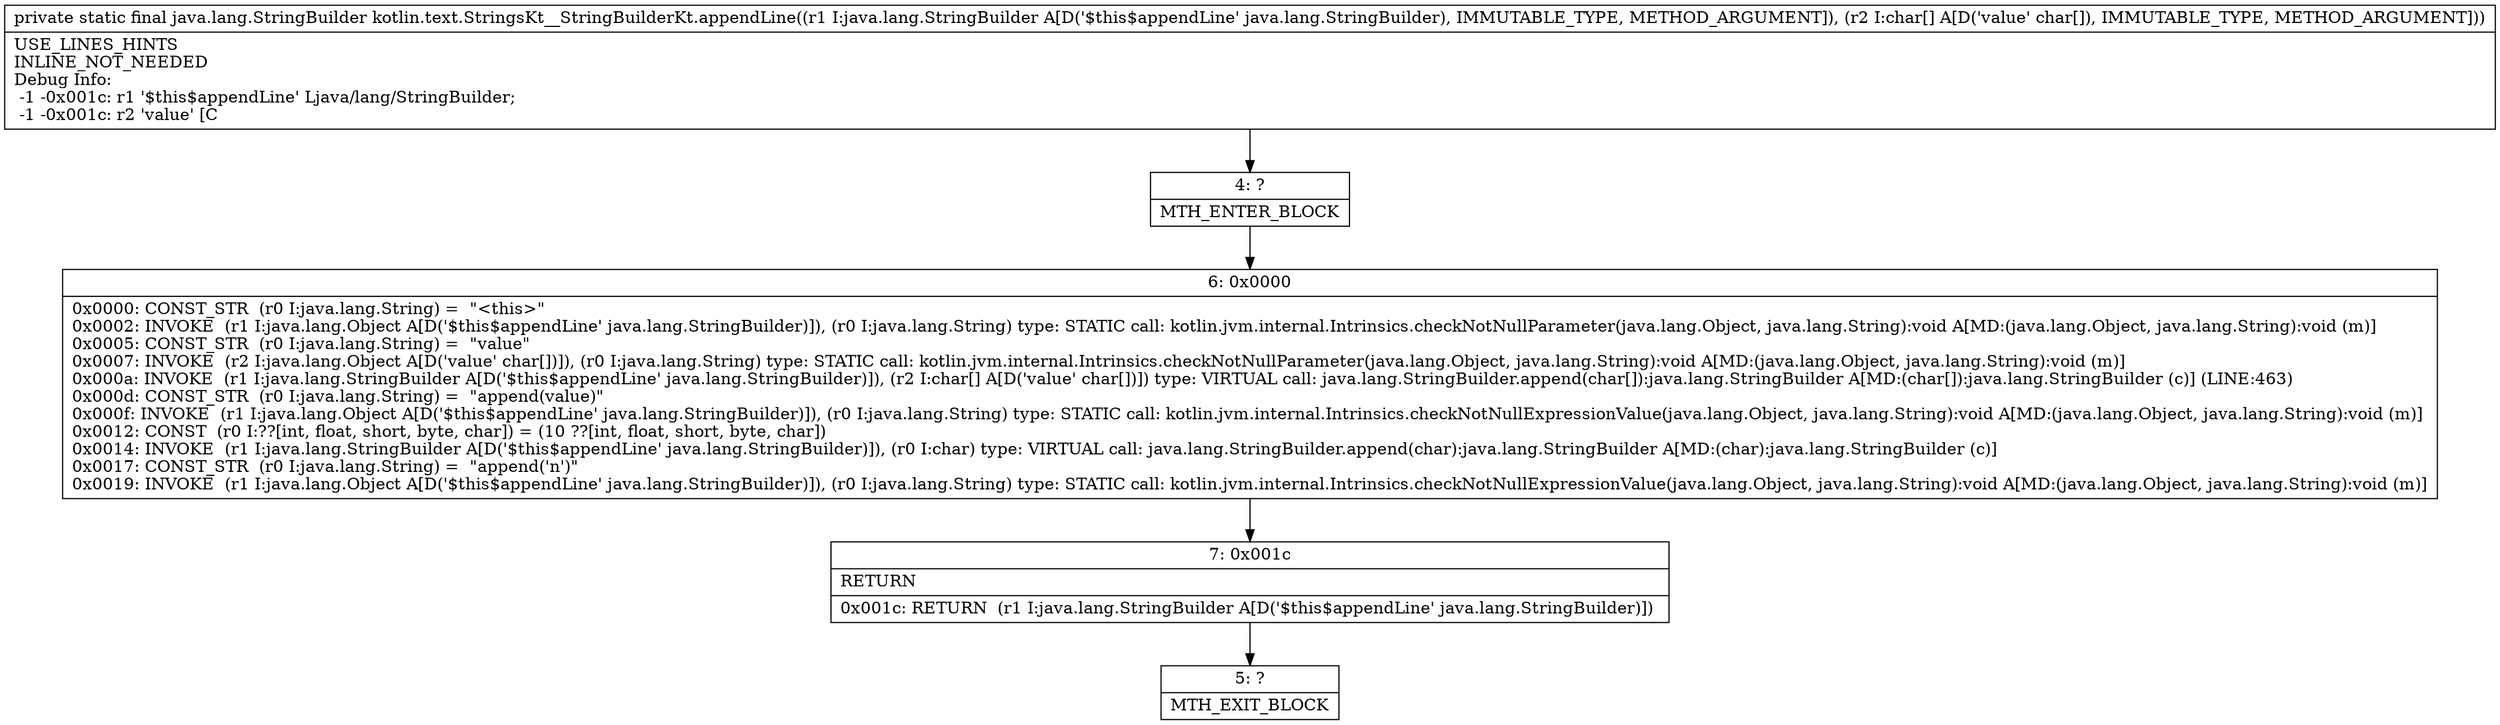 digraph "CFG forkotlin.text.StringsKt__StringBuilderKt.appendLine(Ljava\/lang\/StringBuilder;[C)Ljava\/lang\/StringBuilder;" {
Node_4 [shape=record,label="{4\:\ ?|MTH_ENTER_BLOCK\l}"];
Node_6 [shape=record,label="{6\:\ 0x0000|0x0000: CONST_STR  (r0 I:java.lang.String) =  \"\<this\>\" \l0x0002: INVOKE  (r1 I:java.lang.Object A[D('$this$appendLine' java.lang.StringBuilder)]), (r0 I:java.lang.String) type: STATIC call: kotlin.jvm.internal.Intrinsics.checkNotNullParameter(java.lang.Object, java.lang.String):void A[MD:(java.lang.Object, java.lang.String):void (m)]\l0x0005: CONST_STR  (r0 I:java.lang.String) =  \"value\" \l0x0007: INVOKE  (r2 I:java.lang.Object A[D('value' char[])]), (r0 I:java.lang.String) type: STATIC call: kotlin.jvm.internal.Intrinsics.checkNotNullParameter(java.lang.Object, java.lang.String):void A[MD:(java.lang.Object, java.lang.String):void (m)]\l0x000a: INVOKE  (r1 I:java.lang.StringBuilder A[D('$this$appendLine' java.lang.StringBuilder)]), (r2 I:char[] A[D('value' char[])]) type: VIRTUAL call: java.lang.StringBuilder.append(char[]):java.lang.StringBuilder A[MD:(char[]):java.lang.StringBuilder (c)] (LINE:463)\l0x000d: CONST_STR  (r0 I:java.lang.String) =  \"append(value)\" \l0x000f: INVOKE  (r1 I:java.lang.Object A[D('$this$appendLine' java.lang.StringBuilder)]), (r0 I:java.lang.String) type: STATIC call: kotlin.jvm.internal.Intrinsics.checkNotNullExpressionValue(java.lang.Object, java.lang.String):void A[MD:(java.lang.Object, java.lang.String):void (m)]\l0x0012: CONST  (r0 I:??[int, float, short, byte, char]) = (10 ??[int, float, short, byte, char]) \l0x0014: INVOKE  (r1 I:java.lang.StringBuilder A[D('$this$appendLine' java.lang.StringBuilder)]), (r0 I:char) type: VIRTUAL call: java.lang.StringBuilder.append(char):java.lang.StringBuilder A[MD:(char):java.lang.StringBuilder (c)]\l0x0017: CONST_STR  (r0 I:java.lang.String) =  \"append('n')\" \l0x0019: INVOKE  (r1 I:java.lang.Object A[D('$this$appendLine' java.lang.StringBuilder)]), (r0 I:java.lang.String) type: STATIC call: kotlin.jvm.internal.Intrinsics.checkNotNullExpressionValue(java.lang.Object, java.lang.String):void A[MD:(java.lang.Object, java.lang.String):void (m)]\l}"];
Node_7 [shape=record,label="{7\:\ 0x001c|RETURN\l|0x001c: RETURN  (r1 I:java.lang.StringBuilder A[D('$this$appendLine' java.lang.StringBuilder)]) \l}"];
Node_5 [shape=record,label="{5\:\ ?|MTH_EXIT_BLOCK\l}"];
MethodNode[shape=record,label="{private static final java.lang.StringBuilder kotlin.text.StringsKt__StringBuilderKt.appendLine((r1 I:java.lang.StringBuilder A[D('$this$appendLine' java.lang.StringBuilder), IMMUTABLE_TYPE, METHOD_ARGUMENT]), (r2 I:char[] A[D('value' char[]), IMMUTABLE_TYPE, METHOD_ARGUMENT]))  | USE_LINES_HINTS\lINLINE_NOT_NEEDED\lDebug Info:\l  \-1 \-0x001c: r1 '$this$appendLine' Ljava\/lang\/StringBuilder;\l  \-1 \-0x001c: r2 'value' [C\l}"];
MethodNode -> Node_4;Node_4 -> Node_6;
Node_6 -> Node_7;
Node_7 -> Node_5;
}


